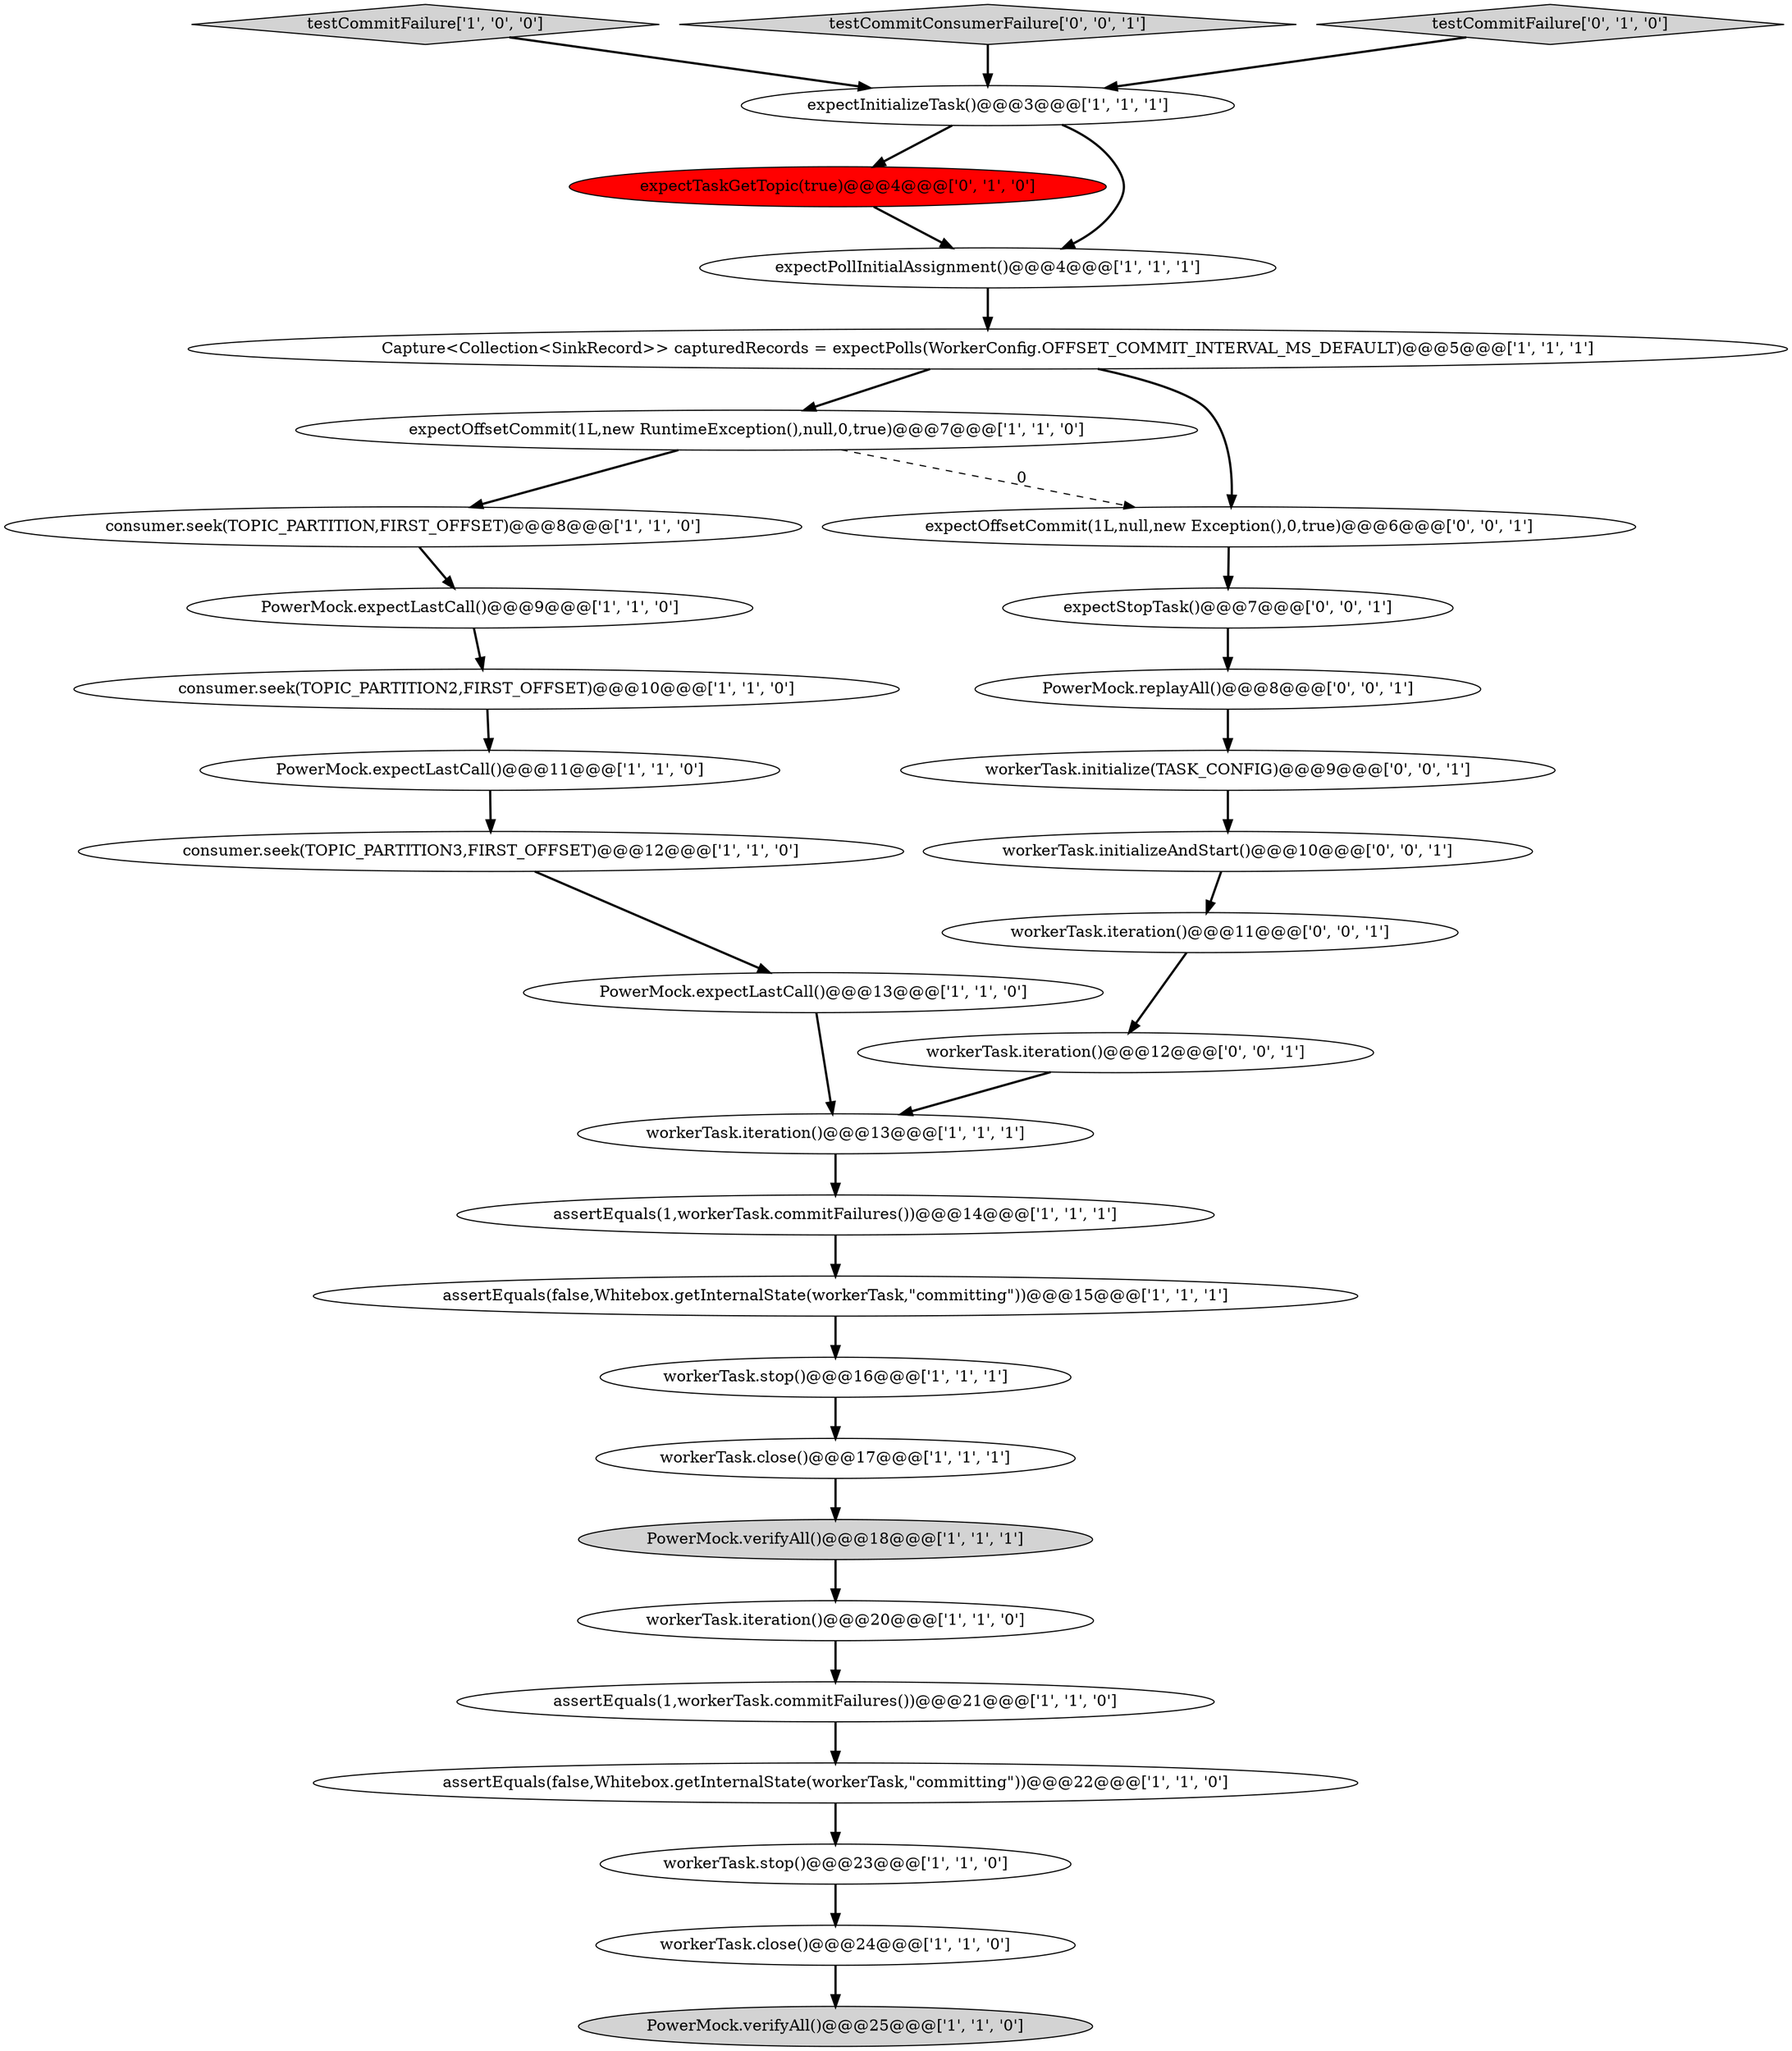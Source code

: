 digraph {
2 [style = filled, label = "expectOffsetCommit(1L,new RuntimeException(),null,0,true)@@@7@@@['1', '1', '0']", fillcolor = white, shape = ellipse image = "AAA0AAABBB1BBB"];
25 [style = filled, label = "expectStopTask()@@@7@@@['0', '0', '1']", fillcolor = white, shape = ellipse image = "AAA0AAABBB3BBB"];
7 [style = filled, label = "assertEquals(false,Whitebox.getInternalState(workerTask,\"committing\"))@@@22@@@['1', '1', '0']", fillcolor = white, shape = ellipse image = "AAA0AAABBB1BBB"];
32 [style = filled, label = "workerTask.iteration()@@@11@@@['0', '0', '1']", fillcolor = white, shape = ellipse image = "AAA0AAABBB3BBB"];
11 [style = filled, label = "consumer.seek(TOPIC_PARTITION,FIRST_OFFSET)@@@8@@@['1', '1', '0']", fillcolor = white, shape = ellipse image = "AAA0AAABBB1BBB"];
26 [style = filled, label = "PowerMock.replayAll()@@@8@@@['0', '0', '1']", fillcolor = white, shape = ellipse image = "AAA0AAABBB3BBB"];
13 [style = filled, label = "expectInitializeTask()@@@3@@@['1', '1', '1']", fillcolor = white, shape = ellipse image = "AAA0AAABBB1BBB"];
4 [style = filled, label = "Capture<Collection<SinkRecord>> capturedRecords = expectPolls(WorkerConfig.OFFSET_COMMIT_INTERVAL_MS_DEFAULT)@@@5@@@['1', '1', '1']", fillcolor = white, shape = ellipse image = "AAA0AAABBB1BBB"];
30 [style = filled, label = "workerTask.initializeAndStart()@@@10@@@['0', '0', '1']", fillcolor = white, shape = ellipse image = "AAA0AAABBB3BBB"];
0 [style = filled, label = "PowerMock.expectLastCall()@@@11@@@['1', '1', '0']", fillcolor = white, shape = ellipse image = "AAA0AAABBB1BBB"];
1 [style = filled, label = "PowerMock.verifyAll()@@@25@@@['1', '1', '0']", fillcolor = lightgray, shape = ellipse image = "AAA0AAABBB1BBB"];
5 [style = filled, label = "PowerMock.verifyAll()@@@18@@@['1', '1', '1']", fillcolor = lightgray, shape = ellipse image = "AAA0AAABBB1BBB"];
29 [style = filled, label = "workerTask.initialize(TASK_CONFIG)@@@9@@@['0', '0', '1']", fillcolor = white, shape = ellipse image = "AAA0AAABBB3BBB"];
15 [style = filled, label = "assertEquals(false,Whitebox.getInternalState(workerTask,\"committing\"))@@@15@@@['1', '1', '1']", fillcolor = white, shape = ellipse image = "AAA0AAABBB1BBB"];
19 [style = filled, label = "testCommitFailure['1', '0', '0']", fillcolor = lightgray, shape = diamond image = "AAA0AAABBB1BBB"];
28 [style = filled, label = "testCommitConsumerFailure['0', '0', '1']", fillcolor = lightgray, shape = diamond image = "AAA0AAABBB3BBB"];
23 [style = filled, label = "expectTaskGetTopic(true)@@@4@@@['0', '1', '0']", fillcolor = red, shape = ellipse image = "AAA1AAABBB2BBB"];
10 [style = filled, label = "expectPollInitialAssignment()@@@4@@@['1', '1', '1']", fillcolor = white, shape = ellipse image = "AAA0AAABBB1BBB"];
9 [style = filled, label = "PowerMock.expectLastCall()@@@13@@@['1', '1', '0']", fillcolor = white, shape = ellipse image = "AAA0AAABBB1BBB"];
27 [style = filled, label = "expectOffsetCommit(1L,null,new Exception(),0,true)@@@6@@@['0', '0', '1']", fillcolor = white, shape = ellipse image = "AAA0AAABBB3BBB"];
16 [style = filled, label = "PowerMock.expectLastCall()@@@9@@@['1', '1', '0']", fillcolor = white, shape = ellipse image = "AAA0AAABBB1BBB"];
17 [style = filled, label = "workerTask.stop()@@@16@@@['1', '1', '1']", fillcolor = white, shape = ellipse image = "AAA0AAABBB1BBB"];
21 [style = filled, label = "workerTask.close()@@@17@@@['1', '1', '1']", fillcolor = white, shape = ellipse image = "AAA0AAABBB1BBB"];
8 [style = filled, label = "workerTask.iteration()@@@13@@@['1', '1', '1']", fillcolor = white, shape = ellipse image = "AAA0AAABBB1BBB"];
3 [style = filled, label = "consumer.seek(TOPIC_PARTITION2,FIRST_OFFSET)@@@10@@@['1', '1', '0']", fillcolor = white, shape = ellipse image = "AAA0AAABBB1BBB"];
22 [style = filled, label = "workerTask.stop()@@@23@@@['1', '1', '0']", fillcolor = white, shape = ellipse image = "AAA0AAABBB1BBB"];
14 [style = filled, label = "workerTask.close()@@@24@@@['1', '1', '0']", fillcolor = white, shape = ellipse image = "AAA0AAABBB1BBB"];
20 [style = filled, label = "workerTask.iteration()@@@20@@@['1', '1', '0']", fillcolor = white, shape = ellipse image = "AAA0AAABBB1BBB"];
18 [style = filled, label = "consumer.seek(TOPIC_PARTITION3,FIRST_OFFSET)@@@12@@@['1', '1', '0']", fillcolor = white, shape = ellipse image = "AAA0AAABBB1BBB"];
24 [style = filled, label = "testCommitFailure['0', '1', '0']", fillcolor = lightgray, shape = diamond image = "AAA0AAABBB2BBB"];
31 [style = filled, label = "workerTask.iteration()@@@12@@@['0', '0', '1']", fillcolor = white, shape = ellipse image = "AAA0AAABBB3BBB"];
6 [style = filled, label = "assertEquals(1,workerTask.commitFailures())@@@14@@@['1', '1', '1']", fillcolor = white, shape = ellipse image = "AAA0AAABBB1BBB"];
12 [style = filled, label = "assertEquals(1,workerTask.commitFailures())@@@21@@@['1', '1', '0']", fillcolor = white, shape = ellipse image = "AAA0AAABBB1BBB"];
13->10 [style = bold, label=""];
11->16 [style = bold, label=""];
16->3 [style = bold, label=""];
5->20 [style = bold, label=""];
29->30 [style = bold, label=""];
26->29 [style = bold, label=""];
2->27 [style = dashed, label="0"];
30->32 [style = bold, label=""];
28->13 [style = bold, label=""];
8->6 [style = bold, label=""];
4->2 [style = bold, label=""];
9->8 [style = bold, label=""];
12->7 [style = bold, label=""];
6->15 [style = bold, label=""];
14->1 [style = bold, label=""];
3->0 [style = bold, label=""];
21->5 [style = bold, label=""];
7->22 [style = bold, label=""];
15->17 [style = bold, label=""];
19->13 [style = bold, label=""];
4->27 [style = bold, label=""];
25->26 [style = bold, label=""];
20->12 [style = bold, label=""];
18->9 [style = bold, label=""];
13->23 [style = bold, label=""];
10->4 [style = bold, label=""];
23->10 [style = bold, label=""];
0->18 [style = bold, label=""];
22->14 [style = bold, label=""];
17->21 [style = bold, label=""];
27->25 [style = bold, label=""];
2->11 [style = bold, label=""];
32->31 [style = bold, label=""];
31->8 [style = bold, label=""];
24->13 [style = bold, label=""];
}
